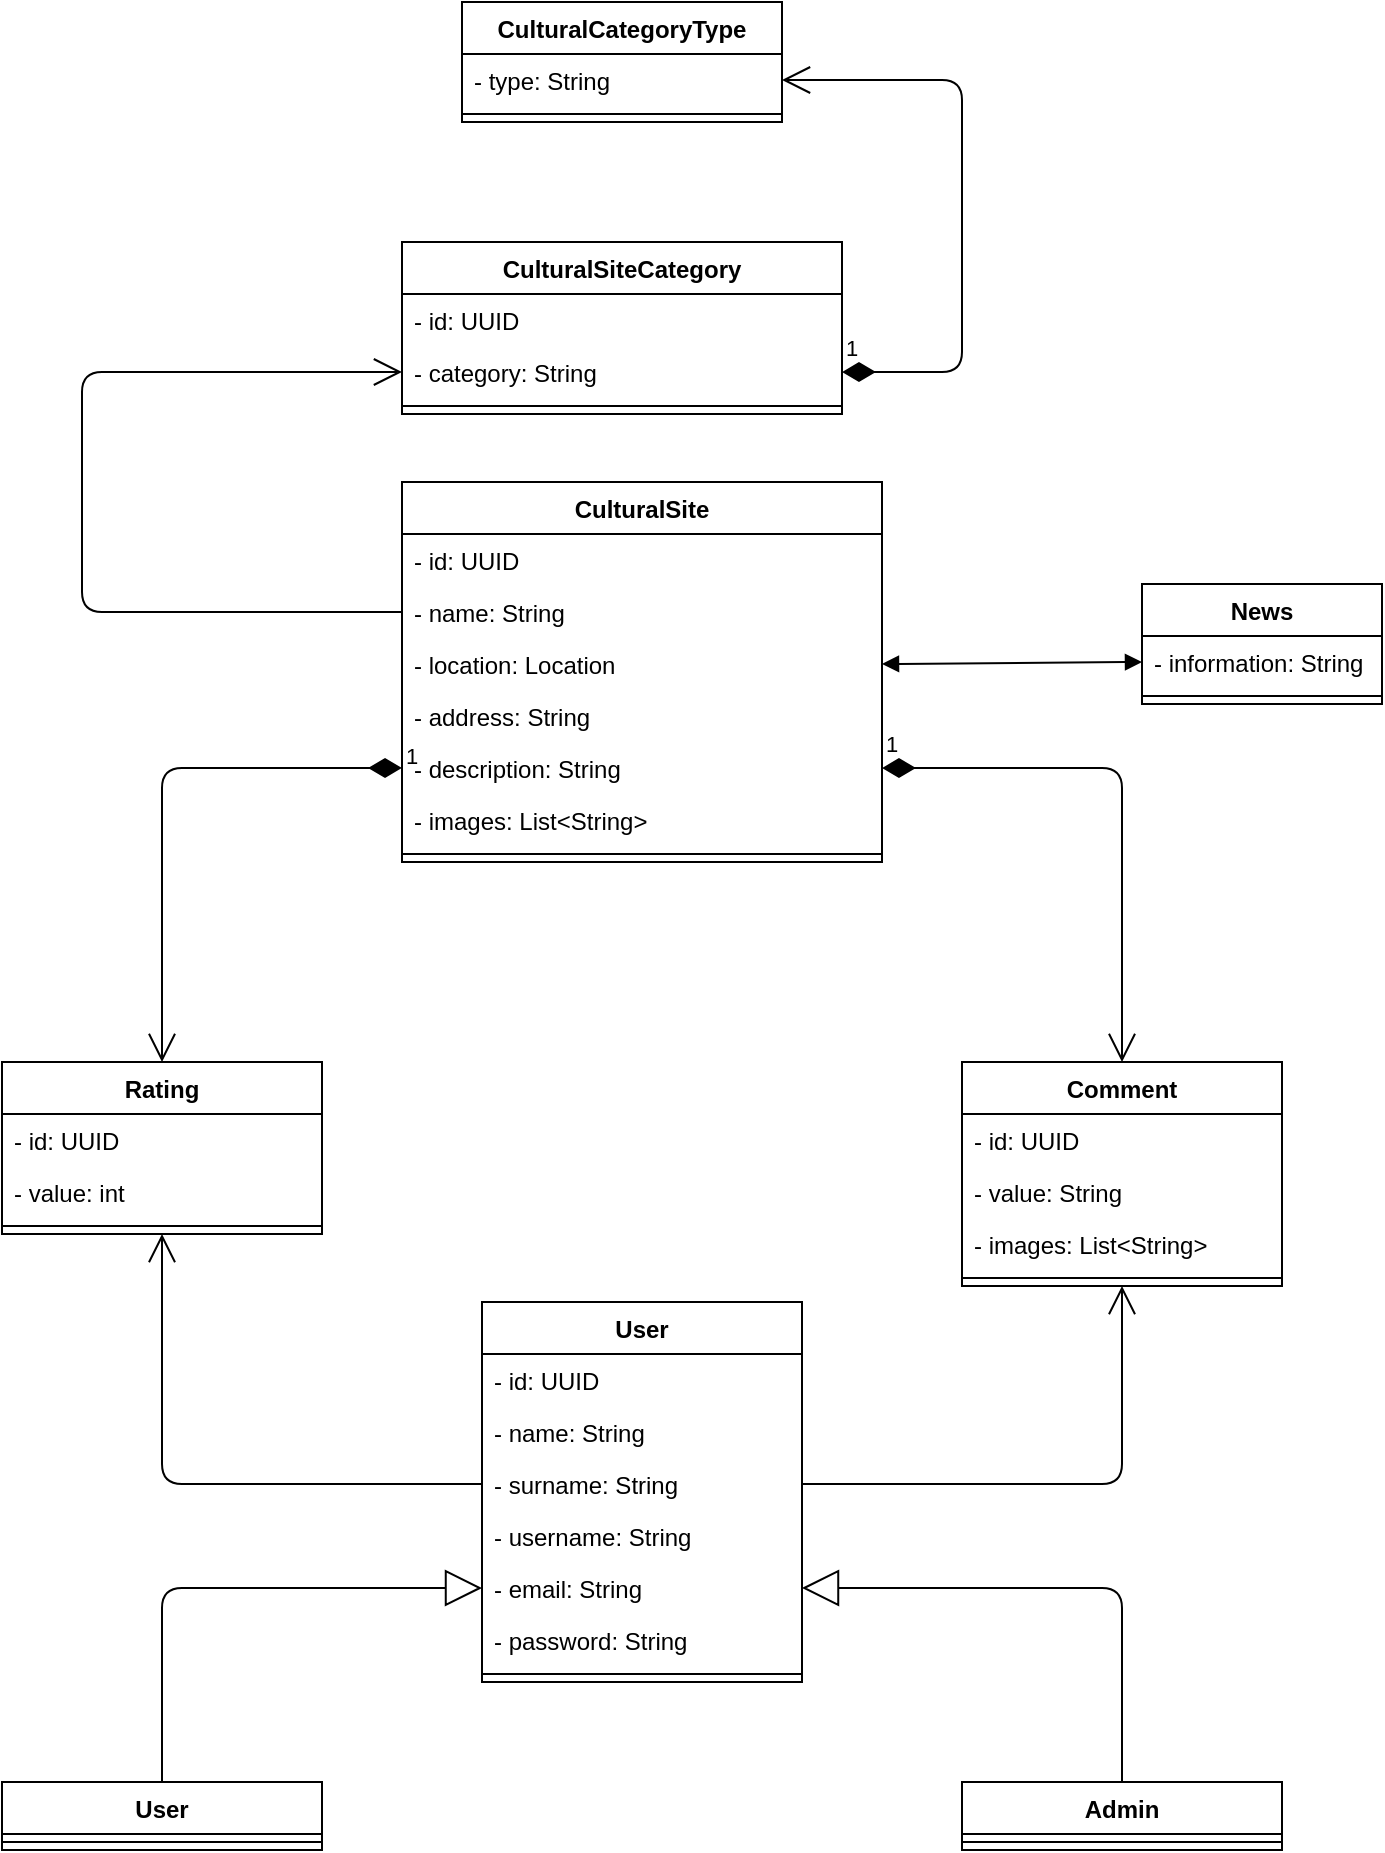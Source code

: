 <mxfile version="13.9.6" type="device"><diagram id="C5RBs43oDa-KdzZeNtuy" name="CoreClassDiagram"><mxGraphModel dx="1422" dy="762" grid="1" gridSize="10" guides="1" tooltips="1" connect="1" arrows="1" fold="1" page="1" pageScale="1" pageWidth="827" pageHeight="1169" math="0" shadow="0"><root><mxCell id="WIyWlLk6GJQsqaUBKTNV-0"/><mxCell id="WIyWlLk6GJQsqaUBKTNV-1" parent="WIyWlLk6GJQsqaUBKTNV-0"/><mxCell id="clxJohV_c_z-8d6fdWZx-4" value="CulturalSite" style="swimlane;fontStyle=1;align=center;verticalAlign=top;childLayout=stackLayout;horizontal=1;startSize=26;horizontalStack=0;resizeParent=1;resizeParentMax=0;resizeLast=0;collapsible=1;marginBottom=0;" parent="WIyWlLk6GJQsqaUBKTNV-1" vertex="1"><mxGeometry x="280" y="350" width="240" height="190" as="geometry"/></mxCell><mxCell id="clxJohV_c_z-8d6fdWZx-32" value="- id: UUID" style="text;strokeColor=none;fillColor=none;align=left;verticalAlign=top;spacingLeft=4;spacingRight=4;overflow=hidden;rotatable=0;points=[[0,0.5],[1,0.5]];portConstraint=eastwest;" parent="clxJohV_c_z-8d6fdWZx-4" vertex="1"><mxGeometry y="26" width="240" height="26" as="geometry"/></mxCell><mxCell id="clxJohV_c_z-8d6fdWZx-5" value="- name: String" style="text;strokeColor=none;fillColor=none;align=left;verticalAlign=top;spacingLeft=4;spacingRight=4;overflow=hidden;rotatable=0;points=[[0,0.5],[1,0.5]];portConstraint=eastwest;" parent="clxJohV_c_z-8d6fdWZx-4" vertex="1"><mxGeometry y="52" width="240" height="26" as="geometry"/></mxCell><mxCell id="clxJohV_c_z-8d6fdWZx-8" value="- location: Location" style="text;strokeColor=none;fillColor=none;align=left;verticalAlign=top;spacingLeft=4;spacingRight=4;overflow=hidden;rotatable=0;points=[[0,0.5],[1,0.5]];portConstraint=eastwest;" parent="clxJohV_c_z-8d6fdWZx-4" vertex="1"><mxGeometry y="78" width="240" height="26" as="geometry"/></mxCell><mxCell id="clxJohV_c_z-8d6fdWZx-9" value="- address: String" style="text;strokeColor=none;fillColor=none;align=left;verticalAlign=top;spacingLeft=4;spacingRight=4;overflow=hidden;rotatable=0;points=[[0,0.5],[1,0.5]];portConstraint=eastwest;" parent="clxJohV_c_z-8d6fdWZx-4" vertex="1"><mxGeometry y="104" width="240" height="26" as="geometry"/></mxCell><mxCell id="clxJohV_c_z-8d6fdWZx-10" value="- description: String" style="text;strokeColor=none;fillColor=none;align=left;verticalAlign=top;spacingLeft=4;spacingRight=4;overflow=hidden;rotatable=0;points=[[0,0.5],[1,0.5]];portConstraint=eastwest;" parent="clxJohV_c_z-8d6fdWZx-4" vertex="1"><mxGeometry y="130" width="240" height="26" as="geometry"/></mxCell><mxCell id="clxJohV_c_z-8d6fdWZx-11" value="- images: List&lt;String&gt;" style="text;strokeColor=none;fillColor=none;align=left;verticalAlign=top;spacingLeft=4;spacingRight=4;overflow=hidden;rotatable=0;points=[[0,0.5],[1,0.5]];portConstraint=eastwest;" parent="clxJohV_c_z-8d6fdWZx-4" vertex="1"><mxGeometry y="156" width="240" height="26" as="geometry"/></mxCell><mxCell id="clxJohV_c_z-8d6fdWZx-6" value="" style="line;strokeWidth=1;fillColor=none;align=left;verticalAlign=middle;spacingTop=-1;spacingLeft=3;spacingRight=3;rotatable=0;labelPosition=right;points=[];portConstraint=eastwest;" parent="clxJohV_c_z-8d6fdWZx-4" vertex="1"><mxGeometry y="182" width="240" height="8" as="geometry"/></mxCell><mxCell id="clxJohV_c_z-8d6fdWZx-22" value="CulturalSiteCategory" style="swimlane;fontStyle=1;align=center;verticalAlign=top;childLayout=stackLayout;horizontal=1;startSize=26;horizontalStack=0;resizeParent=1;resizeParentMax=0;resizeLast=0;collapsible=1;marginBottom=0;" parent="WIyWlLk6GJQsqaUBKTNV-1" vertex="1"><mxGeometry x="280" y="230" width="220" height="86" as="geometry"/></mxCell><mxCell id="pBHBdcPfYjw_2O6gtZ4y-12" value="- id: UUID" style="text;strokeColor=none;fillColor=none;align=left;verticalAlign=top;spacingLeft=4;spacingRight=4;overflow=hidden;rotatable=0;points=[[0,0.5],[1,0.5]];portConstraint=eastwest;" vertex="1" parent="clxJohV_c_z-8d6fdWZx-22"><mxGeometry y="26" width="220" height="26" as="geometry"/></mxCell><mxCell id="clxJohV_c_z-8d6fdWZx-23" value="- category: String" style="text;strokeColor=none;fillColor=none;align=left;verticalAlign=top;spacingLeft=4;spacingRight=4;overflow=hidden;rotatable=0;points=[[0,0.5],[1,0.5]];portConstraint=eastwest;" parent="clxJohV_c_z-8d6fdWZx-22" vertex="1"><mxGeometry y="52" width="220" height="26" as="geometry"/></mxCell><mxCell id="clxJohV_c_z-8d6fdWZx-24" value="" style="line;strokeWidth=1;fillColor=none;align=left;verticalAlign=middle;spacingTop=-1;spacingLeft=3;spacingRight=3;rotatable=0;labelPosition=right;points=[];portConstraint=eastwest;" parent="clxJohV_c_z-8d6fdWZx-22" vertex="1"><mxGeometry y="78" width="220" height="8" as="geometry"/></mxCell><mxCell id="clxJohV_c_z-8d6fdWZx-72" value="Rating" style="swimlane;fontStyle=1;align=center;verticalAlign=top;childLayout=stackLayout;horizontal=1;startSize=26;horizontalStack=0;resizeParent=1;resizeParentMax=0;resizeLast=0;collapsible=1;marginBottom=0;" parent="WIyWlLk6GJQsqaUBKTNV-1" vertex="1"><mxGeometry x="80" y="640" width="160" height="86" as="geometry"/></mxCell><mxCell id="clxJohV_c_z-8d6fdWZx-91" value="- id: UUID" style="text;strokeColor=none;fillColor=none;align=left;verticalAlign=top;spacingLeft=4;spacingRight=4;overflow=hidden;rotatable=0;points=[[0,0.5],[1,0.5]];portConstraint=eastwest;" parent="clxJohV_c_z-8d6fdWZx-72" vertex="1"><mxGeometry y="26" width="160" height="26" as="geometry"/></mxCell><mxCell id="clxJohV_c_z-8d6fdWZx-73" value="- value: int" style="text;strokeColor=none;fillColor=none;align=left;verticalAlign=top;spacingLeft=4;spacingRight=4;overflow=hidden;rotatable=0;points=[[0,0.5],[1,0.5]];portConstraint=eastwest;" parent="clxJohV_c_z-8d6fdWZx-72" vertex="1"><mxGeometry y="52" width="160" height="26" as="geometry"/></mxCell><mxCell id="clxJohV_c_z-8d6fdWZx-74" value="" style="line;strokeWidth=1;fillColor=none;align=left;verticalAlign=middle;spacingTop=-1;spacingLeft=3;spacingRight=3;rotatable=0;labelPosition=right;points=[];portConstraint=eastwest;" parent="clxJohV_c_z-8d6fdWZx-72" vertex="1"><mxGeometry y="78" width="160" height="8" as="geometry"/></mxCell><mxCell id="clxJohV_c_z-8d6fdWZx-76" value="1" style="endArrow=open;html=1;endSize=12;startArrow=diamondThin;startSize=14;startFill=1;edgeStyle=orthogonalEdgeStyle;align=left;verticalAlign=bottom;exitX=0;exitY=0.5;exitDx=0;exitDy=0;entryX=0.5;entryY=0;entryDx=0;entryDy=0;" parent="WIyWlLk6GJQsqaUBKTNV-1" source="clxJohV_c_z-8d6fdWZx-10" target="clxJohV_c_z-8d6fdWZx-72" edge="1"><mxGeometry x="-1" y="3" relative="1" as="geometry"><mxPoint x="270" y="545" as="sourcePoint"/><mxPoint x="270" y="700" as="targetPoint"/></mxGeometry></mxCell><mxCell id="clxJohV_c_z-8d6fdWZx-77" value="Comment" style="swimlane;fontStyle=1;align=center;verticalAlign=top;childLayout=stackLayout;horizontal=1;startSize=26;horizontalStack=0;resizeParent=1;resizeParentMax=0;resizeLast=0;collapsible=1;marginBottom=0;" parent="WIyWlLk6GJQsqaUBKTNV-1" vertex="1"><mxGeometry x="560" y="640" width="160" height="112" as="geometry"/></mxCell><mxCell id="clxJohV_c_z-8d6fdWZx-92" value="- id: UUID" style="text;strokeColor=none;fillColor=none;align=left;verticalAlign=top;spacingLeft=4;spacingRight=4;overflow=hidden;rotatable=0;points=[[0,0.5],[1,0.5]];portConstraint=eastwest;" parent="clxJohV_c_z-8d6fdWZx-77" vertex="1"><mxGeometry y="26" width="160" height="26" as="geometry"/></mxCell><mxCell id="clxJohV_c_z-8d6fdWZx-78" value="- value: String&#10;" style="text;strokeColor=none;fillColor=none;align=left;verticalAlign=top;spacingLeft=4;spacingRight=4;overflow=hidden;rotatable=0;points=[[0,0.5],[1,0.5]];portConstraint=eastwest;" parent="clxJohV_c_z-8d6fdWZx-77" vertex="1"><mxGeometry y="52" width="160" height="26" as="geometry"/></mxCell><mxCell id="clxJohV_c_z-8d6fdWZx-82" value="- images: List&lt;String&gt;" style="text;strokeColor=none;fillColor=none;align=left;verticalAlign=top;spacingLeft=4;spacingRight=4;overflow=hidden;rotatable=0;points=[[0,0.5],[1,0.5]];portConstraint=eastwest;" parent="clxJohV_c_z-8d6fdWZx-77" vertex="1"><mxGeometry y="78" width="160" height="26" as="geometry"/></mxCell><mxCell id="clxJohV_c_z-8d6fdWZx-79" value="" style="line;strokeWidth=1;fillColor=none;align=left;verticalAlign=middle;spacingTop=-1;spacingLeft=3;spacingRight=3;rotatable=0;labelPosition=right;points=[];portConstraint=eastwest;" parent="clxJohV_c_z-8d6fdWZx-77" vertex="1"><mxGeometry y="104" width="160" height="8" as="geometry"/></mxCell><mxCell id="clxJohV_c_z-8d6fdWZx-81" value="1" style="endArrow=open;html=1;endSize=12;startArrow=diamondThin;startSize=14;startFill=1;edgeStyle=orthogonalEdgeStyle;align=left;verticalAlign=bottom;exitX=1;exitY=0.5;exitDx=0;exitDy=0;entryX=0.5;entryY=0;entryDx=0;entryDy=0;" parent="WIyWlLk6GJQsqaUBKTNV-1" source="clxJohV_c_z-8d6fdWZx-10" target="clxJohV_c_z-8d6fdWZx-77" edge="1"><mxGeometry x="-1" y="3" relative="1" as="geometry"><mxPoint x="510" y="545" as="sourcePoint"/><mxPoint x="670" y="700" as="targetPoint"/></mxGeometry></mxCell><mxCell id="clxJohV_c_z-8d6fdWZx-83" value="User" style="swimlane;fontStyle=1;align=center;verticalAlign=top;childLayout=stackLayout;horizontal=1;startSize=26;horizontalStack=0;resizeParent=1;resizeParentMax=0;resizeLast=0;collapsible=1;marginBottom=0;" parent="WIyWlLk6GJQsqaUBKTNV-1" vertex="1"><mxGeometry x="320" y="760" width="160" height="190" as="geometry"/></mxCell><mxCell id="clxJohV_c_z-8d6fdWZx-84" value="- id: UUID" style="text;strokeColor=none;fillColor=none;align=left;verticalAlign=top;spacingLeft=4;spacingRight=4;overflow=hidden;rotatable=0;points=[[0,0.5],[1,0.5]];portConstraint=eastwest;" parent="clxJohV_c_z-8d6fdWZx-83" vertex="1"><mxGeometry y="26" width="160" height="26" as="geometry"/></mxCell><mxCell id="clxJohV_c_z-8d6fdWZx-101" value="- name: String" style="text;strokeColor=none;fillColor=none;align=left;verticalAlign=top;spacingLeft=4;spacingRight=4;overflow=hidden;rotatable=0;points=[[0,0.5],[1,0.5]];portConstraint=eastwest;" parent="clxJohV_c_z-8d6fdWZx-83" vertex="1"><mxGeometry y="52" width="160" height="26" as="geometry"/></mxCell><mxCell id="clxJohV_c_z-8d6fdWZx-102" value="- surname: String" style="text;strokeColor=none;fillColor=none;align=left;verticalAlign=top;spacingLeft=4;spacingRight=4;overflow=hidden;rotatable=0;points=[[0,0.5],[1,0.5]];portConstraint=eastwest;" parent="clxJohV_c_z-8d6fdWZx-83" vertex="1"><mxGeometry y="78" width="160" height="26" as="geometry"/></mxCell><mxCell id="clxJohV_c_z-8d6fdWZx-103" value="- username: String" style="text;strokeColor=none;fillColor=none;align=left;verticalAlign=top;spacingLeft=4;spacingRight=4;overflow=hidden;rotatable=0;points=[[0,0.5],[1,0.5]];portConstraint=eastwest;" parent="clxJohV_c_z-8d6fdWZx-83" vertex="1"><mxGeometry y="104" width="160" height="26" as="geometry"/></mxCell><mxCell id="clxJohV_c_z-8d6fdWZx-104" value="- email: String" style="text;strokeColor=none;fillColor=none;align=left;verticalAlign=top;spacingLeft=4;spacingRight=4;overflow=hidden;rotatable=0;points=[[0,0.5],[1,0.5]];portConstraint=eastwest;" parent="clxJohV_c_z-8d6fdWZx-83" vertex="1"><mxGeometry y="130" width="160" height="26" as="geometry"/></mxCell><mxCell id="clxJohV_c_z-8d6fdWZx-105" value="- password: String" style="text;strokeColor=none;fillColor=none;align=left;verticalAlign=top;spacingLeft=4;spacingRight=4;overflow=hidden;rotatable=0;points=[[0,0.5],[1,0.5]];portConstraint=eastwest;" parent="clxJohV_c_z-8d6fdWZx-83" vertex="1"><mxGeometry y="156" width="160" height="26" as="geometry"/></mxCell><mxCell id="clxJohV_c_z-8d6fdWZx-85" value="" style="line;strokeWidth=1;fillColor=none;align=left;verticalAlign=middle;spacingTop=-1;spacingLeft=3;spacingRight=3;rotatable=0;labelPosition=right;points=[];portConstraint=eastwest;" parent="clxJohV_c_z-8d6fdWZx-83" vertex="1"><mxGeometry y="182" width="160" height="8" as="geometry"/></mxCell><mxCell id="clxJohV_c_z-8d6fdWZx-109" value="News" style="swimlane;fontStyle=1;align=center;verticalAlign=top;childLayout=stackLayout;horizontal=1;startSize=26;horizontalStack=0;resizeParent=1;resizeParentMax=0;resizeLast=0;collapsible=1;marginBottom=0;" parent="WIyWlLk6GJQsqaUBKTNV-1" vertex="1"><mxGeometry x="650" y="401" width="120" height="60" as="geometry"/></mxCell><mxCell id="clxJohV_c_z-8d6fdWZx-110" value="- information: String" style="text;strokeColor=none;fillColor=none;align=left;verticalAlign=top;spacingLeft=4;spacingRight=4;overflow=hidden;rotatable=0;points=[[0,0.5],[1,0.5]];portConstraint=eastwest;" parent="clxJohV_c_z-8d6fdWZx-109" vertex="1"><mxGeometry y="26" width="120" height="26" as="geometry"/></mxCell><mxCell id="clxJohV_c_z-8d6fdWZx-111" value="" style="line;strokeWidth=1;fillColor=none;align=left;verticalAlign=middle;spacingTop=-1;spacingLeft=3;spacingRight=3;rotatable=0;labelPosition=right;points=[];portConstraint=eastwest;" parent="clxJohV_c_z-8d6fdWZx-109" vertex="1"><mxGeometry y="52" width="120" height="8" as="geometry"/></mxCell><mxCell id="clxJohV_c_z-8d6fdWZx-113" value="" style="endArrow=block;startArrow=block;endFill=1;startFill=1;html=1;exitX=1;exitY=0.5;exitDx=0;exitDy=0;entryX=0;entryY=0.5;entryDx=0;entryDy=0;" parent="WIyWlLk6GJQsqaUBKTNV-1" target="clxJohV_c_z-8d6fdWZx-110" edge="1" source="clxJohV_c_z-8d6fdWZx-8"><mxGeometry width="160" relative="1" as="geometry"><mxPoint x="550" y="444.5" as="sourcePoint"/><mxPoint x="630" y="440" as="targetPoint"/></mxGeometry></mxCell><mxCell id="pBHBdcPfYjw_2O6gtZ4y-1" value="CulturalCategoryType" style="swimlane;fontStyle=1;align=center;verticalAlign=top;childLayout=stackLayout;horizontal=1;startSize=26;horizontalStack=0;resizeParent=1;resizeParentMax=0;resizeLast=0;collapsible=1;marginBottom=0;" vertex="1" parent="WIyWlLk6GJQsqaUBKTNV-1"><mxGeometry x="310" y="110" width="160" height="60" as="geometry"/></mxCell><mxCell id="pBHBdcPfYjw_2O6gtZ4y-2" value="- type: String" style="text;strokeColor=none;fillColor=none;align=left;verticalAlign=top;spacingLeft=4;spacingRight=4;overflow=hidden;rotatable=0;points=[[0,0.5],[1,0.5]];portConstraint=eastwest;" vertex="1" parent="pBHBdcPfYjw_2O6gtZ4y-1"><mxGeometry y="26" width="160" height="26" as="geometry"/></mxCell><mxCell id="pBHBdcPfYjw_2O6gtZ4y-3" value="" style="line;strokeWidth=1;fillColor=none;align=left;verticalAlign=middle;spacingTop=-1;spacingLeft=3;spacingRight=3;rotatable=0;labelPosition=right;points=[];portConstraint=eastwest;" vertex="1" parent="pBHBdcPfYjw_2O6gtZ4y-1"><mxGeometry y="52" width="160" height="8" as="geometry"/></mxCell><mxCell id="pBHBdcPfYjw_2O6gtZ4y-7" value="" style="endArrow=open;endFill=1;endSize=12;html=1;entryX=0;entryY=0.5;entryDx=0;entryDy=0;exitX=0;exitY=0.5;exitDx=0;exitDy=0;" edge="1" parent="WIyWlLk6GJQsqaUBKTNV-1" source="clxJohV_c_z-8d6fdWZx-5" target="clxJohV_c_z-8d6fdWZx-23"><mxGeometry width="160" relative="1" as="geometry"><mxPoint x="320" y="350" as="sourcePoint"/><mxPoint x="550" y="201" as="targetPoint"/><Array as="points"><mxPoint x="120" y="415"/><mxPoint x="120" y="295"/></Array></mxGeometry></mxCell><mxCell id="pBHBdcPfYjw_2O6gtZ4y-13" value="1" style="endArrow=open;html=1;endSize=12;startArrow=diamondThin;startSize=14;startFill=1;edgeStyle=orthogonalEdgeStyle;align=left;verticalAlign=bottom;exitX=1;exitY=0.5;exitDx=0;exitDy=0;entryX=1;entryY=0.5;entryDx=0;entryDy=0;" edge="1" parent="WIyWlLk6GJQsqaUBKTNV-1" source="clxJohV_c_z-8d6fdWZx-23" target="pBHBdcPfYjw_2O6gtZ4y-2"><mxGeometry x="-1" y="3" relative="1" as="geometry"><mxPoint x="590" y="272.5" as="sourcePoint"/><mxPoint x="750" y="272.5" as="targetPoint"/><Array as="points"><mxPoint x="560" y="295"/><mxPoint x="560" y="149"/></Array></mxGeometry></mxCell><mxCell id="pBHBdcPfYjw_2O6gtZ4y-14" value="" style="endArrow=open;endFill=1;endSize=12;html=1;exitX=0;exitY=0.5;exitDx=0;exitDy=0;entryX=0.5;entryY=1;entryDx=0;entryDy=0;" edge="1" parent="WIyWlLk6GJQsqaUBKTNV-1" source="clxJohV_c_z-8d6fdWZx-102" target="clxJohV_c_z-8d6fdWZx-72"><mxGeometry width="160" relative="1" as="geometry"><mxPoint x="330" y="730" as="sourcePoint"/><mxPoint x="490" y="730" as="targetPoint"/><Array as="points"><mxPoint x="160" y="851"/></Array></mxGeometry></mxCell><mxCell id="pBHBdcPfYjw_2O6gtZ4y-15" value="" style="endArrow=open;endFill=1;endSize=12;html=1;exitX=1;exitY=0.5;exitDx=0;exitDy=0;entryX=0.5;entryY=1;entryDx=0;entryDy=0;" edge="1" parent="WIyWlLk6GJQsqaUBKTNV-1" source="clxJohV_c_z-8d6fdWZx-102" target="clxJohV_c_z-8d6fdWZx-77"><mxGeometry width="160" relative="1" as="geometry"><mxPoint x="550" y="850" as="sourcePoint"/><mxPoint x="710" y="850" as="targetPoint"/><Array as="points"><mxPoint x="640" y="851"/></Array></mxGeometry></mxCell><mxCell id="pBHBdcPfYjw_2O6gtZ4y-16" value="User" style="swimlane;fontStyle=1;align=center;verticalAlign=top;childLayout=stackLayout;horizontal=1;startSize=26;horizontalStack=0;resizeParent=1;resizeParentMax=0;resizeLast=0;collapsible=1;marginBottom=0;" vertex="1" parent="WIyWlLk6GJQsqaUBKTNV-1"><mxGeometry x="80" y="1000" width="160" height="34" as="geometry"/></mxCell><mxCell id="pBHBdcPfYjw_2O6gtZ4y-18" value="" style="line;strokeWidth=1;fillColor=none;align=left;verticalAlign=middle;spacingTop=-1;spacingLeft=3;spacingRight=3;rotatable=0;labelPosition=right;points=[];portConstraint=eastwest;" vertex="1" parent="pBHBdcPfYjw_2O6gtZ4y-16"><mxGeometry y="26" width="160" height="8" as="geometry"/></mxCell><mxCell id="pBHBdcPfYjw_2O6gtZ4y-20" value="Admin" style="swimlane;fontStyle=1;align=center;verticalAlign=top;childLayout=stackLayout;horizontal=1;startSize=26;horizontalStack=0;resizeParent=1;resizeParentMax=0;resizeLast=0;collapsible=1;marginBottom=0;" vertex="1" parent="WIyWlLk6GJQsqaUBKTNV-1"><mxGeometry x="560" y="1000" width="160" height="34" as="geometry"/></mxCell><mxCell id="pBHBdcPfYjw_2O6gtZ4y-22" value="" style="line;strokeWidth=1;fillColor=none;align=left;verticalAlign=middle;spacingTop=-1;spacingLeft=3;spacingRight=3;rotatable=0;labelPosition=right;points=[];portConstraint=eastwest;" vertex="1" parent="pBHBdcPfYjw_2O6gtZ4y-20"><mxGeometry y="26" width="160" height="8" as="geometry"/></mxCell><mxCell id="pBHBdcPfYjw_2O6gtZ4y-25" value="" style="endArrow=block;endSize=16;endFill=0;html=1;entryX=0;entryY=0.5;entryDx=0;entryDy=0;exitX=0.5;exitY=0;exitDx=0;exitDy=0;" edge="1" parent="WIyWlLk6GJQsqaUBKTNV-1" source="pBHBdcPfYjw_2O6gtZ4y-16" target="clxJohV_c_z-8d6fdWZx-104"><mxGeometry width="160" relative="1" as="geometry"><mxPoint x="110" y="910" as="sourcePoint"/><mxPoint x="270" y="910" as="targetPoint"/><Array as="points"><mxPoint x="160" y="903"/></Array></mxGeometry></mxCell><mxCell id="pBHBdcPfYjw_2O6gtZ4y-26" value="" style="endArrow=block;endSize=16;endFill=0;html=1;entryX=1;entryY=0.5;entryDx=0;entryDy=0;exitX=0.5;exitY=0;exitDx=0;exitDy=0;" edge="1" parent="WIyWlLk6GJQsqaUBKTNV-1" source="pBHBdcPfYjw_2O6gtZ4y-20" target="clxJohV_c_z-8d6fdWZx-104"><mxGeometry width="160" relative="1" as="geometry"><mxPoint x="620" y="910" as="sourcePoint"/><mxPoint x="780" y="910" as="targetPoint"/><Array as="points"><mxPoint x="640" y="903"/></Array></mxGeometry></mxCell></root></mxGraphModel></diagram></mxfile>